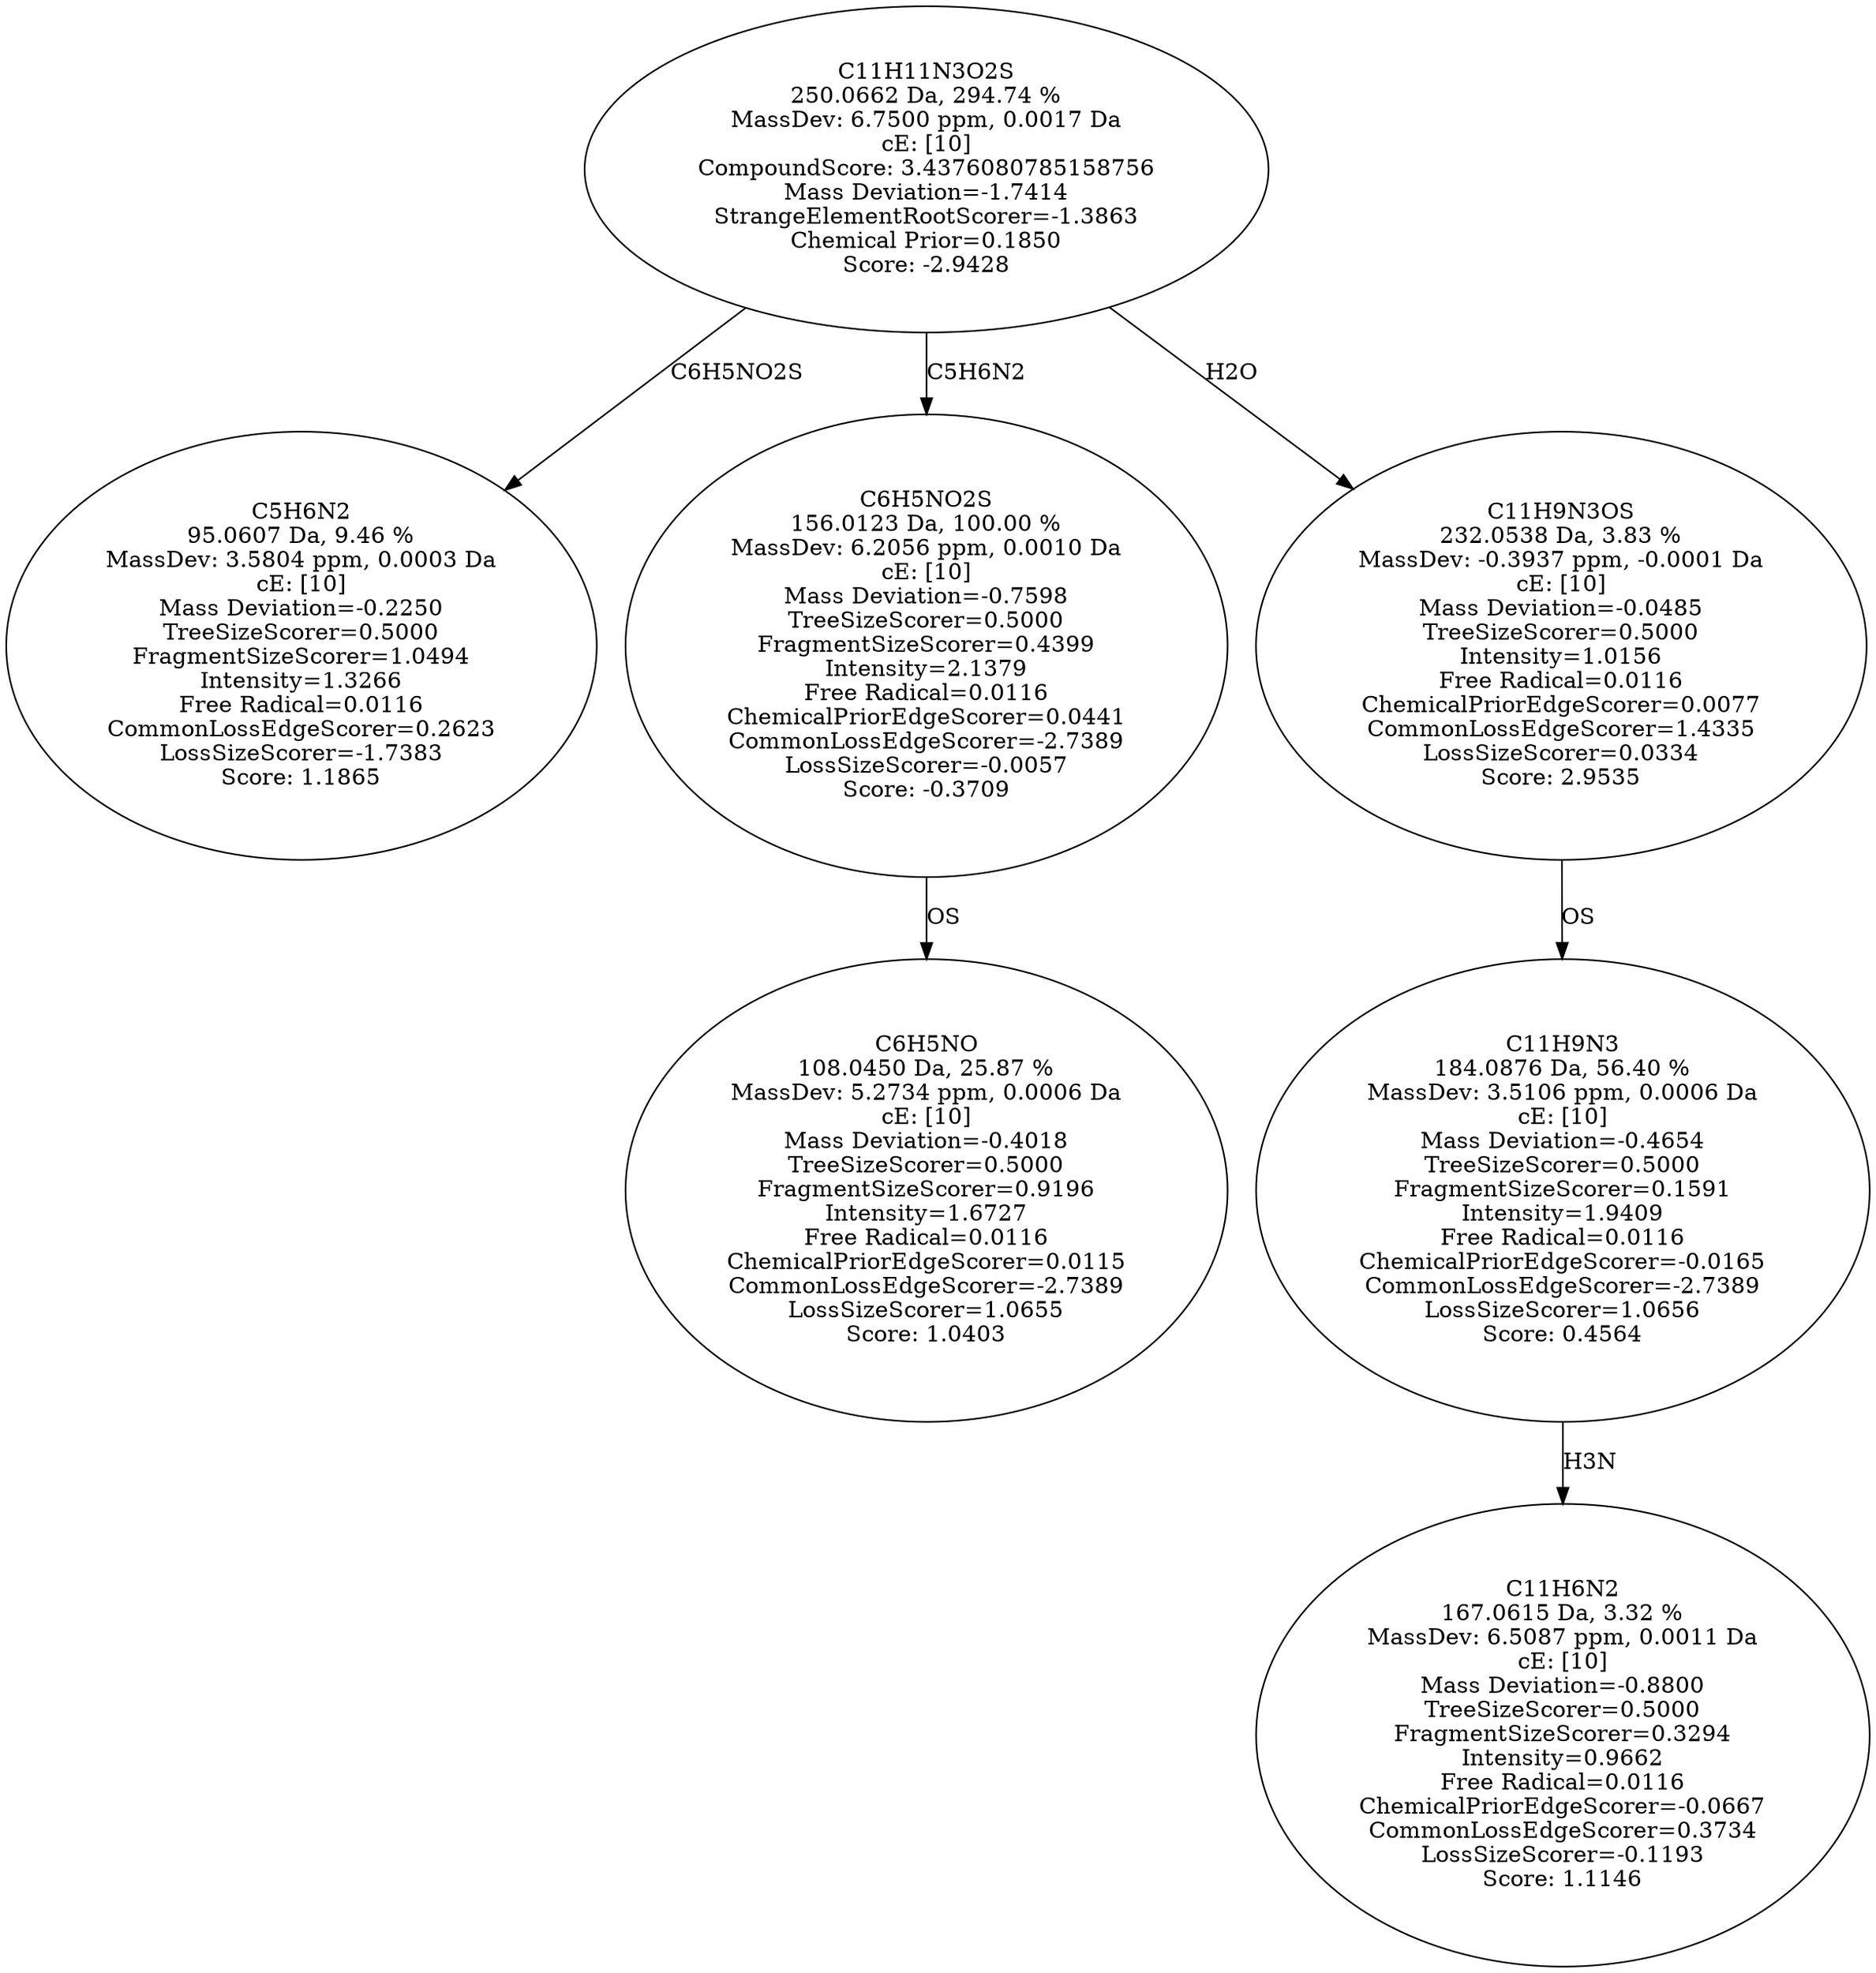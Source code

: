 strict digraph {
v1 [label="C5H6N2\n95.0607 Da, 9.46 %\nMassDev: 3.5804 ppm, 0.0003 Da\ncE: [10]\nMass Deviation=-0.2250\nTreeSizeScorer=0.5000\nFragmentSizeScorer=1.0494\nIntensity=1.3266\nFree Radical=0.0116\nCommonLossEdgeScorer=0.2623\nLossSizeScorer=-1.7383\nScore: 1.1865"];
v2 [label="C6H5NO\n108.0450 Da, 25.87 %\nMassDev: 5.2734 ppm, 0.0006 Da\ncE: [10]\nMass Deviation=-0.4018\nTreeSizeScorer=0.5000\nFragmentSizeScorer=0.9196\nIntensity=1.6727\nFree Radical=0.0116\nChemicalPriorEdgeScorer=0.0115\nCommonLossEdgeScorer=-2.7389\nLossSizeScorer=1.0655\nScore: 1.0403"];
v3 [label="C6H5NO2S\n156.0123 Da, 100.00 %\nMassDev: 6.2056 ppm, 0.0010 Da\ncE: [10]\nMass Deviation=-0.7598\nTreeSizeScorer=0.5000\nFragmentSizeScorer=0.4399\nIntensity=2.1379\nFree Radical=0.0116\nChemicalPriorEdgeScorer=0.0441\nCommonLossEdgeScorer=-2.7389\nLossSizeScorer=-0.0057\nScore: -0.3709"];
v4 [label="C11H6N2\n167.0615 Da, 3.32 %\nMassDev: 6.5087 ppm, 0.0011 Da\ncE: [10]\nMass Deviation=-0.8800\nTreeSizeScorer=0.5000\nFragmentSizeScorer=0.3294\nIntensity=0.9662\nFree Radical=0.0116\nChemicalPriorEdgeScorer=-0.0667\nCommonLossEdgeScorer=0.3734\nLossSizeScorer=-0.1193\nScore: 1.1146"];
v5 [label="C11H9N3\n184.0876 Da, 56.40 %\nMassDev: 3.5106 ppm, 0.0006 Da\ncE: [10]\nMass Deviation=-0.4654\nTreeSizeScorer=0.5000\nFragmentSizeScorer=0.1591\nIntensity=1.9409\nFree Radical=0.0116\nChemicalPriorEdgeScorer=-0.0165\nCommonLossEdgeScorer=-2.7389\nLossSizeScorer=1.0656\nScore: 0.4564"];
v6 [label="C11H9N3OS\n232.0538 Da, 3.83 %\nMassDev: -0.3937 ppm, -0.0001 Da\ncE: [10]\nMass Deviation=-0.0485\nTreeSizeScorer=0.5000\nIntensity=1.0156\nFree Radical=0.0116\nChemicalPriorEdgeScorer=0.0077\nCommonLossEdgeScorer=1.4335\nLossSizeScorer=0.0334\nScore: 2.9535"];
v7 [label="C11H11N3O2S\n250.0662 Da, 294.74 %\nMassDev: 6.7500 ppm, 0.0017 Da\ncE: [10]\nCompoundScore: 3.4376080785158756\nMass Deviation=-1.7414\nStrangeElementRootScorer=-1.3863\nChemical Prior=0.1850\nScore: -2.9428"];
v7 -> v1 [label="C6H5NO2S"];
v3 -> v2 [label="OS"];
v7 -> v3 [label="C5H6N2"];
v5 -> v4 [label="H3N"];
v6 -> v5 [label="OS"];
v7 -> v6 [label="H2O"];
}